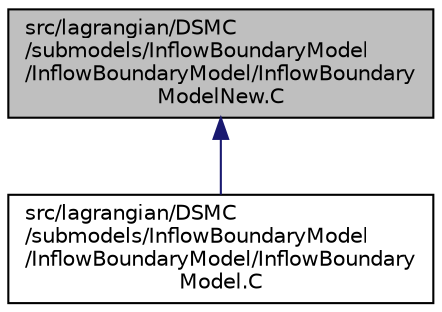 digraph "src/lagrangian/DSMC/submodels/InflowBoundaryModel/InflowBoundaryModel/InflowBoundaryModelNew.C"
{
  bgcolor="transparent";
  edge [fontname="Helvetica",fontsize="10",labelfontname="Helvetica",labelfontsize="10"];
  node [fontname="Helvetica",fontsize="10",shape=record];
  Node1 [label="src/lagrangian/DSMC\l/submodels/InflowBoundaryModel\l/InflowBoundaryModel/InflowBoundary\lModelNew.C",height=0.2,width=0.4,color="black", fillcolor="grey75", style="filled", fontcolor="black"];
  Node1 -> Node2 [dir="back",color="midnightblue",fontsize="10",style="solid",fontname="Helvetica"];
  Node2 [label="src/lagrangian/DSMC\l/submodels/InflowBoundaryModel\l/InflowBoundaryModel/InflowBoundary\lModel.C",height=0.2,width=0.4,color="black",URL="$a06554.html"];
}
